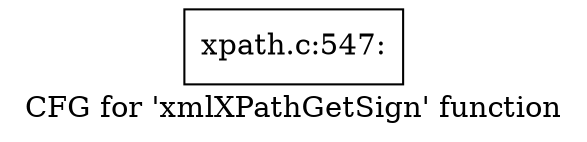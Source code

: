digraph "CFG for 'xmlXPathGetSign' function" {
	label="CFG for 'xmlXPathGetSign' function";

	Node0x4d21ce0 [shape=record,label="{xpath.c:547:}"];
}
